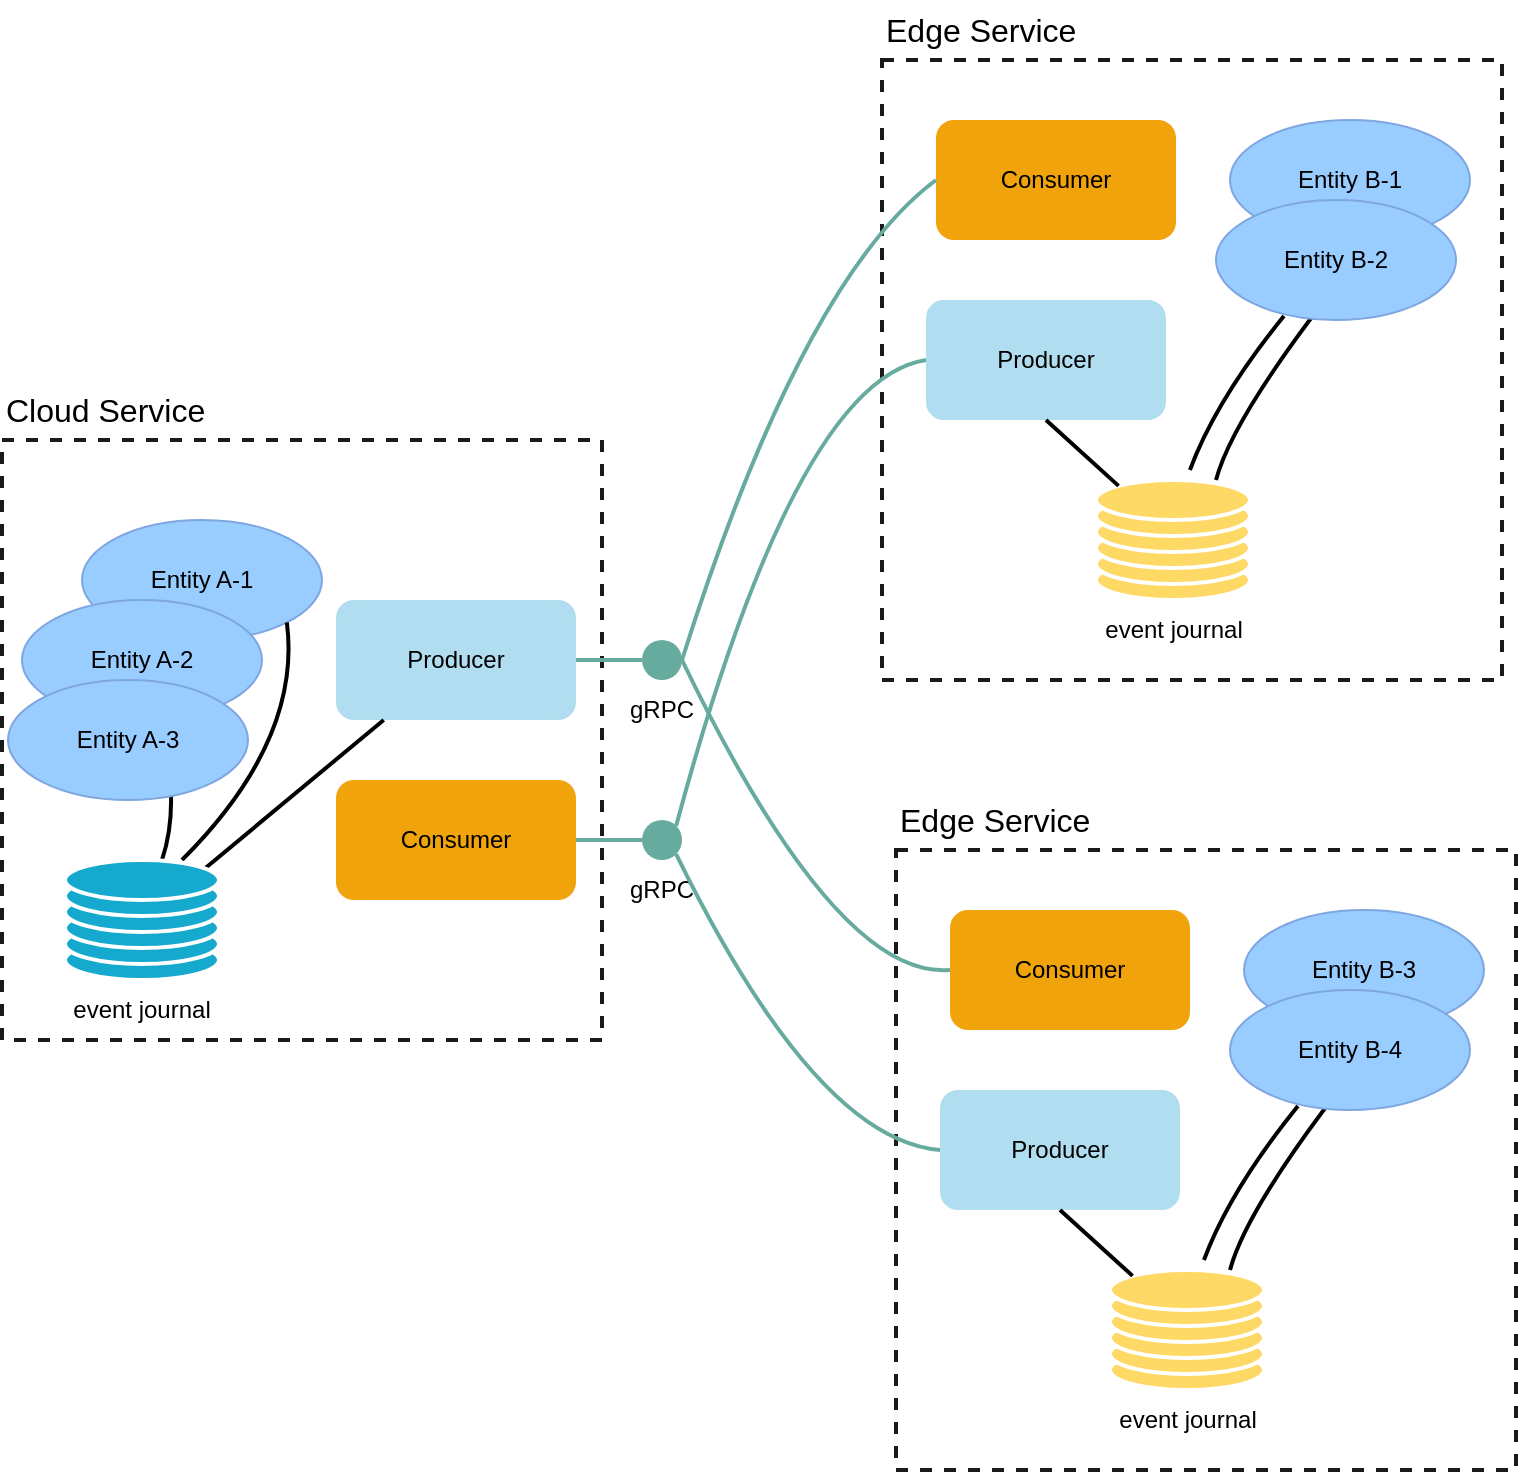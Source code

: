 <mxfile version="21.7.2" type="device">
  <diagram name="Page-1" id="AsP60JgBl1jaJY_T1ypP">
    <mxGraphModel dx="1194" dy="509" grid="1" gridSize="10" guides="1" tooltips="1" connect="1" arrows="1" fold="1" page="1" pageScale="1" pageWidth="827" pageHeight="1169" math="0" shadow="0">
      <root>
        <mxCell id="0" />
        <mxCell id="1" parent="0" />
        <mxCell id="lgUJ_rjVDbTUjNWEhDuI-1" value="" style="whiteSpace=wrap;html=1;aspect=fixed;fillColor=#FFFFFF;strokeColor=#1A1A1A;dashed=1;strokeWidth=2;" vertex="1" parent="1">
          <mxGeometry x="453" y="50" width="310" height="310" as="geometry" />
        </mxCell>
        <mxCell id="lgUJ_rjVDbTUjNWEhDuI-2" value="" style="whiteSpace=wrap;html=1;aspect=fixed;fillColor=#FFFFFF;strokeColor=#1A1A1A;dashed=1;strokeWidth=2;" vertex="1" parent="1">
          <mxGeometry x="13" y="240" width="300" height="300" as="geometry" />
        </mxCell>
        <mxCell id="lgUJ_rjVDbTUjNWEhDuI-3" value="Producer" style="rounded=1;whiteSpace=wrap;html=1;fillColor=#b1ddf0;strokeColor=none;" vertex="1" parent="1">
          <mxGeometry x="180" y="320" width="120" height="60" as="geometry" />
        </mxCell>
        <mxCell id="lgUJ_rjVDbTUjNWEhDuI-4" value="Entity A-1" style="ellipse;whiteSpace=wrap;html=1;fillColor=#99CCFF;strokeColor=#7EA6E0;fontColor=#000000;" vertex="1" parent="1">
          <mxGeometry x="53" y="280" width="120" height="60" as="geometry" />
        </mxCell>
        <mxCell id="lgUJ_rjVDbTUjNWEhDuI-5" value="Entity A-2" style="ellipse;whiteSpace=wrap;html=1;fillColor=#99CCFF;strokeColor=#7EA6E0;fontColor=#000000;" vertex="1" parent="1">
          <mxGeometry x="23" y="320" width="120" height="60" as="geometry" />
        </mxCell>
        <mxCell id="lgUJ_rjVDbTUjNWEhDuI-6" value="" style="endArrow=none;html=1;exitX=0.567;exitY=0.983;exitDx=0;exitDy=0;exitPerimeter=0;entryX=0.5;entryY=0;entryDx=0;entryDy=0;entryPerimeter=0;strokeWidth=2;endFill=0;jumpStyle=none;strokeColor=default;curved=1;" edge="1" parent="1" source="lgUJ_rjVDbTUjNWEhDuI-5">
          <mxGeometry width="50" height="50" relative="1" as="geometry">
            <mxPoint x="333" y="560" as="sourcePoint" />
            <mxPoint x="93" y="450" as="targetPoint" />
            <Array as="points">
              <mxPoint x="103" y="420" />
            </Array>
          </mxGeometry>
        </mxCell>
        <mxCell id="lgUJ_rjVDbTUjNWEhDuI-7" value="" style="endArrow=none;html=1;exitX=1;exitY=1;exitDx=0;exitDy=0;strokeWidth=2;endFill=0;curved=1;" edge="1" parent="1" source="lgUJ_rjVDbTUjNWEhDuI-4">
          <mxGeometry width="50" height="50" relative="1" as="geometry">
            <mxPoint x="101" y="389" as="sourcePoint" />
            <mxPoint x="103" y="450" as="targetPoint" />
            <Array as="points">
              <mxPoint x="163" y="390" />
            </Array>
          </mxGeometry>
        </mxCell>
        <mxCell id="lgUJ_rjVDbTUjNWEhDuI-8" value="" style="endArrow=none;html=1;exitX=0.855;exitY=0;exitDx=0;exitDy=4.35;strokeWidth=2;endFill=0;exitPerimeter=0;curved=1;" edge="1" parent="1" target="lgUJ_rjVDbTUjNWEhDuI-3">
          <mxGeometry width="50" height="50" relative="1" as="geometry">
            <mxPoint x="114.3" y="454.35" as="sourcePoint" />
            <mxPoint x="153" y="460" as="targetPoint" />
          </mxGeometry>
        </mxCell>
        <mxCell id="lgUJ_rjVDbTUjNWEhDuI-10" value="Consumer" style="rounded=1;whiteSpace=wrap;html=1;fillColor=#f0a30a;fontColor=#000000;strokeColor=none;" vertex="1" parent="1">
          <mxGeometry x="480" y="80" width="120" height="60" as="geometry" />
        </mxCell>
        <mxCell id="lgUJ_rjVDbTUjNWEhDuI-11" value="" style="endArrow=none;html=1;rounded=0;strokeWidth=2;endFill=0;entryX=0;entryY=0.5;entryDx=0;entryDy=0;exitX=1;exitY=0.5;exitDx=0;exitDy=0;fillColor=#f0a30a;strokeColor=#67AB9F;" edge="1" parent="1" source="lgUJ_rjVDbTUjNWEhDuI-3" target="lgUJ_rjVDbTUjNWEhDuI-12">
          <mxGeometry width="50" height="50" relative="1" as="geometry">
            <mxPoint x="303" y="299.496" as="sourcePoint" />
            <mxPoint x="333" y="299.51" as="targetPoint" />
          </mxGeometry>
        </mxCell>
        <mxCell id="lgUJ_rjVDbTUjNWEhDuI-12" value="" style="ellipse;whiteSpace=wrap;html=1;aspect=fixed;fillColor=#67AB9F;strokeColor=none;" vertex="1" parent="1">
          <mxGeometry x="333" y="340" width="20" height="20" as="geometry" />
        </mxCell>
        <mxCell id="lgUJ_rjVDbTUjNWEhDuI-13" value="gRPC" style="text;html=1;strokeColor=none;fillColor=none;align=center;verticalAlign=middle;whiteSpace=wrap;rounded=0;" vertex="1" parent="1">
          <mxGeometry x="313" y="360" width="60" height="30" as="geometry" />
        </mxCell>
        <mxCell id="lgUJ_rjVDbTUjNWEhDuI-14" value="" style="endArrow=none;html=1;entryX=0;entryY=0.5;entryDx=0;entryDy=0;exitX=1;exitY=0.5;exitDx=0;exitDy=0;strokeWidth=2;curved=1;strokeColor=#67AB9F;fillColor=#f0a30a;" edge="1" parent="1" source="lgUJ_rjVDbTUjNWEhDuI-12" target="lgUJ_rjVDbTUjNWEhDuI-10">
          <mxGeometry width="50" height="50" relative="1" as="geometry">
            <mxPoint x="393" y="840" as="sourcePoint" />
            <mxPoint x="443" y="790" as="targetPoint" />
            <Array as="points">
              <mxPoint x="413" y="160" />
            </Array>
          </mxGeometry>
        </mxCell>
        <mxCell id="lgUJ_rjVDbTUjNWEhDuI-15" value="Entity A-3" style="ellipse;whiteSpace=wrap;html=1;fillColor=#99CCFF;strokeColor=#7EA6E0;fontColor=#000000;" vertex="1" parent="1">
          <mxGeometry x="16" y="360" width="120" height="60" as="geometry" />
        </mxCell>
        <mxCell id="lgUJ_rjVDbTUjNWEhDuI-17" value="Cloud Service" style="text;html=1;strokeColor=none;fillColor=none;align=left;verticalAlign=middle;whiteSpace=wrap;rounded=0;fontSize=16;" vertex="1" parent="1">
          <mxGeometry x="13" y="210" width="140" height="30" as="geometry" />
        </mxCell>
        <mxCell id="lgUJ_rjVDbTUjNWEhDuI-18" value="Edge Service" style="text;html=1;strokeColor=none;fillColor=none;align=left;verticalAlign=middle;whiteSpace=wrap;rounded=0;fontSize=16;" vertex="1" parent="1">
          <mxGeometry x="453" y="20" width="140" height="30" as="geometry" />
        </mxCell>
        <mxCell id="lgUJ_rjVDbTUjNWEhDuI-19" value="" style="group" vertex="1" connectable="0" parent="1">
          <mxGeometry x="44.5" y="450" width="77" height="60" as="geometry" />
        </mxCell>
        <mxCell id="lgUJ_rjVDbTUjNWEhDuI-20" value="" style="ellipse;whiteSpace=wrap;html=1;fillColor=#15a9ce;strokeColor=#FFFFFF;strokeWidth=2;" vertex="1" parent="lgUJ_rjVDbTUjNWEhDuI-19">
          <mxGeometry y="40" width="77" height="20" as="geometry" />
        </mxCell>
        <mxCell id="lgUJ_rjVDbTUjNWEhDuI-21" value="" style="ellipse;whiteSpace=wrap;html=1;fillColor=#15a9ce;strokeColor=#FFFFFF;strokeWidth=2;" vertex="1" parent="lgUJ_rjVDbTUjNWEhDuI-19">
          <mxGeometry y="32" width="77" height="20" as="geometry" />
        </mxCell>
        <mxCell id="lgUJ_rjVDbTUjNWEhDuI-22" value="" style="ellipse;whiteSpace=wrap;html=1;fillColor=#15a9ce;strokeColor=#FFFFFF;strokeWidth=2;" vertex="1" parent="lgUJ_rjVDbTUjNWEhDuI-19">
          <mxGeometry y="24" width="77" height="20" as="geometry" />
        </mxCell>
        <mxCell id="lgUJ_rjVDbTUjNWEhDuI-23" value="" style="ellipse;whiteSpace=wrap;html=1;fillColor=#15a9ce;strokeColor=#FFFFFF;strokeWidth=2;" vertex="1" parent="lgUJ_rjVDbTUjNWEhDuI-19">
          <mxGeometry y="16" width="77" height="20" as="geometry" />
        </mxCell>
        <mxCell id="lgUJ_rjVDbTUjNWEhDuI-24" value="" style="ellipse;whiteSpace=wrap;html=1;fillColor=#15a9ce;strokeColor=#FFFFFF;strokeWidth=2;" vertex="1" parent="lgUJ_rjVDbTUjNWEhDuI-19">
          <mxGeometry y="8" width="77" height="20" as="geometry" />
        </mxCell>
        <mxCell id="lgUJ_rjVDbTUjNWEhDuI-25" value="" style="ellipse;whiteSpace=wrap;html=1;fillColor=#15a9ce;strokeColor=#FFFFFF;strokeWidth=2;" vertex="1" parent="lgUJ_rjVDbTUjNWEhDuI-19">
          <mxGeometry width="77" height="20" as="geometry" />
        </mxCell>
        <mxCell id="lgUJ_rjVDbTUjNWEhDuI-26" value="event journal" style="text;html=1;strokeColor=none;fillColor=none;align=center;verticalAlign=middle;whiteSpace=wrap;rounded=0;" vertex="1" parent="1">
          <mxGeometry x="35.25" y="510" width="95.5" height="30" as="geometry" />
        </mxCell>
        <mxCell id="lgUJ_rjVDbTUjNWEhDuI-27" value="event journal" style="text;html=1;strokeColor=none;fillColor=none;align=center;verticalAlign=middle;whiteSpace=wrap;rounded=0;" vertex="1" parent="1">
          <mxGeometry x="550.75" y="320" width="95.5" height="30" as="geometry" />
        </mxCell>
        <mxCell id="lgUJ_rjVDbTUjNWEhDuI-28" value="" style="group" vertex="1" connectable="0" parent="1">
          <mxGeometry x="560" y="260" width="77" height="60" as="geometry" />
        </mxCell>
        <mxCell id="lgUJ_rjVDbTUjNWEhDuI-29" value="" style="ellipse;whiteSpace=wrap;html=1;fillColor=#FFD966;strokeColor=#FFFFFF;strokeWidth=2;" vertex="1" parent="lgUJ_rjVDbTUjNWEhDuI-28">
          <mxGeometry y="40" width="77" height="20" as="geometry" />
        </mxCell>
        <mxCell id="lgUJ_rjVDbTUjNWEhDuI-30" value="" style="ellipse;whiteSpace=wrap;html=1;fillColor=#FFD966;strokeColor=#FFFFFF;strokeWidth=2;" vertex="1" parent="lgUJ_rjVDbTUjNWEhDuI-28">
          <mxGeometry y="32" width="77" height="20" as="geometry" />
        </mxCell>
        <mxCell id="lgUJ_rjVDbTUjNWEhDuI-31" value="" style="ellipse;whiteSpace=wrap;html=1;fillColor=#FFD966;strokeColor=#FFFFFF;strokeWidth=2;" vertex="1" parent="lgUJ_rjVDbTUjNWEhDuI-28">
          <mxGeometry y="24" width="77" height="20" as="geometry" />
        </mxCell>
        <mxCell id="lgUJ_rjVDbTUjNWEhDuI-32" value="" style="ellipse;whiteSpace=wrap;html=1;fillColor=#FFD966;strokeColor=#FFFFFF;strokeWidth=2;container=0;" vertex="1" parent="lgUJ_rjVDbTUjNWEhDuI-28">
          <mxGeometry y="16" width="77" height="20" as="geometry" />
        </mxCell>
        <mxCell id="lgUJ_rjVDbTUjNWEhDuI-33" value="" style="ellipse;whiteSpace=wrap;html=1;fillColor=#FFD966;strokeColor=#FFFFFF;strokeWidth=2;" vertex="1" parent="lgUJ_rjVDbTUjNWEhDuI-28">
          <mxGeometry y="8" width="77" height="20" as="geometry" />
        </mxCell>
        <mxCell id="lgUJ_rjVDbTUjNWEhDuI-34" value="" style="ellipse;whiteSpace=wrap;html=1;fillColor=#FFD966;strokeColor=#FFFFFF;strokeWidth=2;" vertex="1" parent="lgUJ_rjVDbTUjNWEhDuI-28">
          <mxGeometry width="77" height="20" as="geometry" />
        </mxCell>
        <mxCell id="lgUJ_rjVDbTUjNWEhDuI-35" value="Consumer" style="rounded=1;whiteSpace=wrap;html=1;fillColor=#f0a30a;fontColor=#000000;strokeColor=none;" vertex="1" parent="1">
          <mxGeometry x="180" y="410" width="120" height="60" as="geometry" />
        </mxCell>
        <mxCell id="lgUJ_rjVDbTUjNWEhDuI-36" value="" style="endArrow=none;html=1;rounded=0;strokeWidth=2;endFill=0;entryX=0;entryY=0.5;entryDx=0;entryDy=0;exitX=1;exitY=0.5;exitDx=0;exitDy=0;fillColor=#f0a30a;strokeColor=#67AB9F;" edge="1" parent="1" target="lgUJ_rjVDbTUjNWEhDuI-37">
          <mxGeometry width="50" height="50" relative="1" as="geometry">
            <mxPoint x="300" y="440" as="sourcePoint" />
            <mxPoint x="333" y="389.51" as="targetPoint" />
          </mxGeometry>
        </mxCell>
        <mxCell id="lgUJ_rjVDbTUjNWEhDuI-37" value="" style="ellipse;whiteSpace=wrap;html=1;aspect=fixed;fillColor=#67AB9F;strokeColor=none;" vertex="1" parent="1">
          <mxGeometry x="333" y="430" width="20" height="20" as="geometry" />
        </mxCell>
        <mxCell id="lgUJ_rjVDbTUjNWEhDuI-38" value="gRPC" style="text;html=1;strokeColor=none;fillColor=none;align=center;verticalAlign=middle;whiteSpace=wrap;rounded=0;" vertex="1" parent="1">
          <mxGeometry x="313" y="450" width="60" height="30" as="geometry" />
        </mxCell>
        <mxCell id="lgUJ_rjVDbTUjNWEhDuI-40" value="Producer" style="rounded=1;whiteSpace=wrap;html=1;fillColor=#b1ddf0;strokeColor=none;" vertex="1" parent="1">
          <mxGeometry x="475" y="170" width="120" height="60" as="geometry" />
        </mxCell>
        <mxCell id="lgUJ_rjVDbTUjNWEhDuI-41" style="rounded=0;orthogonalLoop=1;jettySize=auto;html=1;exitX=0.5;exitY=1;exitDx=0;exitDy=0;endArrow=none;endFill=0;strokeWidth=2;entryX=0;entryY=0;entryDx=0;entryDy=0;" edge="1" parent="1" source="lgUJ_rjVDbTUjNWEhDuI-40" target="lgUJ_rjVDbTUjNWEhDuI-34">
          <mxGeometry relative="1" as="geometry">
            <mxPoint x="603" y="269" as="targetPoint" />
            <mxPoint x="550" y="150" as="sourcePoint" />
          </mxGeometry>
        </mxCell>
        <mxCell id="lgUJ_rjVDbTUjNWEhDuI-42" value="" style="endArrow=none;html=1;exitX=0.408;exitY=0.967;exitDx=0;exitDy=0;strokeWidth=2;endFill=0;curved=1;strokeColor=default;exitPerimeter=0;entryX=0.61;entryY=-0.25;entryDx=0;entryDy=0;entryPerimeter=0;" edge="1" parent="1" target="lgUJ_rjVDbTUjNWEhDuI-34">
          <mxGeometry width="50" height="50" relative="1" as="geometry">
            <mxPoint x="653.96" y="178.02" as="sourcePoint" />
            <mxPoint x="600" y="280" as="targetPoint" />
            <Array as="points">
              <mxPoint x="620" y="220" />
            </Array>
          </mxGeometry>
        </mxCell>
        <mxCell id="lgUJ_rjVDbTUjNWEhDuI-43" value="" style="endArrow=none;html=1;exitX=1;exitY=0;exitDx=0;exitDy=0;strokeWidth=2;endFill=0;curved=1;strokeColor=default;" edge="1" parent="1">
          <mxGeometry width="50" height="50" relative="1" as="geometry">
            <mxPoint x="707.426" y="128.787" as="sourcePoint" />
            <mxPoint x="620" y="260" as="targetPoint" />
            <Array as="points">
              <mxPoint x="630" y="222" />
            </Array>
          </mxGeometry>
        </mxCell>
        <mxCell id="lgUJ_rjVDbTUjNWEhDuI-44" value="Entity B-1" style="ellipse;whiteSpace=wrap;html=1;fillColor=#99CCFF;strokeColor=#7EA6E0;fontColor=#000000;" vertex="1" parent="1">
          <mxGeometry x="627" y="80" width="120" height="60" as="geometry" />
        </mxCell>
        <mxCell id="lgUJ_rjVDbTUjNWEhDuI-45" value="Entity B-2" style="ellipse;whiteSpace=wrap;html=1;fillColor=#99CCFF;strokeColor=#7EA6E0;fontColor=#000000;" vertex="1" parent="1">
          <mxGeometry x="620" y="120" width="120" height="60" as="geometry" />
        </mxCell>
        <mxCell id="lgUJ_rjVDbTUjNWEhDuI-46" value="" style="endArrow=none;html=1;entryX=0;entryY=0.5;entryDx=0;entryDy=0;exitX=1;exitY=0;exitDx=0;exitDy=0;strokeWidth=2;curved=1;strokeColor=#67AB9F;fillColor=#f0a30a;" edge="1" parent="1" source="lgUJ_rjVDbTUjNWEhDuI-37" target="lgUJ_rjVDbTUjNWEhDuI-40">
          <mxGeometry width="50" height="50" relative="1" as="geometry">
            <mxPoint x="363" y="360" as="sourcePoint" />
            <mxPoint x="490" y="120" as="targetPoint" />
            <Array as="points">
              <mxPoint x="410" y="210" />
            </Array>
          </mxGeometry>
        </mxCell>
        <mxCell id="lgUJ_rjVDbTUjNWEhDuI-47" value="" style="whiteSpace=wrap;html=1;aspect=fixed;fillColor=#FFFFFF;strokeColor=#1A1A1A;dashed=1;strokeWidth=2;" vertex="1" parent="1">
          <mxGeometry x="460" y="445" width="310" height="310" as="geometry" />
        </mxCell>
        <mxCell id="lgUJ_rjVDbTUjNWEhDuI-48" value="Consumer" style="rounded=1;whiteSpace=wrap;html=1;fillColor=#f0a30a;fontColor=#000000;strokeColor=none;" vertex="1" parent="1">
          <mxGeometry x="487" y="475" width="120" height="60" as="geometry" />
        </mxCell>
        <mxCell id="lgUJ_rjVDbTUjNWEhDuI-49" value="Edge Service" style="text;html=1;strokeColor=none;fillColor=none;align=left;verticalAlign=middle;whiteSpace=wrap;rounded=0;fontSize=16;" vertex="1" parent="1">
          <mxGeometry x="460" y="415" width="140" height="30" as="geometry" />
        </mxCell>
        <mxCell id="lgUJ_rjVDbTUjNWEhDuI-50" value="event journal" style="text;html=1;strokeColor=none;fillColor=none;align=center;verticalAlign=middle;whiteSpace=wrap;rounded=0;" vertex="1" parent="1">
          <mxGeometry x="557.75" y="715" width="95.5" height="30" as="geometry" />
        </mxCell>
        <mxCell id="lgUJ_rjVDbTUjNWEhDuI-51" value="" style="group" vertex="1" connectable="0" parent="1">
          <mxGeometry x="567" y="655" width="77" height="60" as="geometry" />
        </mxCell>
        <mxCell id="lgUJ_rjVDbTUjNWEhDuI-52" value="" style="ellipse;whiteSpace=wrap;html=1;fillColor=#FFD966;strokeColor=#FFFFFF;strokeWidth=2;" vertex="1" parent="lgUJ_rjVDbTUjNWEhDuI-51">
          <mxGeometry y="40" width="77" height="20" as="geometry" />
        </mxCell>
        <mxCell id="lgUJ_rjVDbTUjNWEhDuI-53" value="" style="ellipse;whiteSpace=wrap;html=1;fillColor=#FFD966;strokeColor=#FFFFFF;strokeWidth=2;" vertex="1" parent="lgUJ_rjVDbTUjNWEhDuI-51">
          <mxGeometry y="32" width="77" height="20" as="geometry" />
        </mxCell>
        <mxCell id="lgUJ_rjVDbTUjNWEhDuI-54" value="" style="ellipse;whiteSpace=wrap;html=1;fillColor=#FFD966;strokeColor=#FFFFFF;strokeWidth=2;" vertex="1" parent="lgUJ_rjVDbTUjNWEhDuI-51">
          <mxGeometry y="24" width="77" height="20" as="geometry" />
        </mxCell>
        <mxCell id="lgUJ_rjVDbTUjNWEhDuI-55" value="" style="ellipse;whiteSpace=wrap;html=1;fillColor=#FFD966;strokeColor=#FFFFFF;strokeWidth=2;container=0;" vertex="1" parent="lgUJ_rjVDbTUjNWEhDuI-51">
          <mxGeometry y="16" width="77" height="20" as="geometry" />
        </mxCell>
        <mxCell id="lgUJ_rjVDbTUjNWEhDuI-56" value="" style="ellipse;whiteSpace=wrap;html=1;fillColor=#FFD966;strokeColor=#FFFFFF;strokeWidth=2;" vertex="1" parent="lgUJ_rjVDbTUjNWEhDuI-51">
          <mxGeometry y="8" width="77" height="20" as="geometry" />
        </mxCell>
        <mxCell id="lgUJ_rjVDbTUjNWEhDuI-57" value="" style="ellipse;whiteSpace=wrap;html=1;fillColor=#FFD966;strokeColor=#FFFFFF;strokeWidth=2;" vertex="1" parent="lgUJ_rjVDbTUjNWEhDuI-51">
          <mxGeometry width="77" height="20" as="geometry" />
        </mxCell>
        <mxCell id="lgUJ_rjVDbTUjNWEhDuI-58" value="Producer" style="rounded=1;whiteSpace=wrap;html=1;fillColor=#b1ddf0;strokeColor=none;" vertex="1" parent="1">
          <mxGeometry x="482" y="565" width="120" height="60" as="geometry" />
        </mxCell>
        <mxCell id="lgUJ_rjVDbTUjNWEhDuI-59" style="rounded=0;orthogonalLoop=1;jettySize=auto;html=1;exitX=0.5;exitY=1;exitDx=0;exitDy=0;endArrow=none;endFill=0;strokeWidth=2;entryX=0;entryY=0;entryDx=0;entryDy=0;" edge="1" parent="1" source="lgUJ_rjVDbTUjNWEhDuI-58" target="lgUJ_rjVDbTUjNWEhDuI-57">
          <mxGeometry relative="1" as="geometry">
            <mxPoint x="610" y="664" as="targetPoint" />
            <mxPoint x="557" y="545" as="sourcePoint" />
          </mxGeometry>
        </mxCell>
        <mxCell id="lgUJ_rjVDbTUjNWEhDuI-60" value="" style="endArrow=none;html=1;exitX=0.408;exitY=0.967;exitDx=0;exitDy=0;strokeWidth=2;endFill=0;curved=1;strokeColor=default;exitPerimeter=0;entryX=0.61;entryY=-0.25;entryDx=0;entryDy=0;entryPerimeter=0;" edge="1" parent="1" target="lgUJ_rjVDbTUjNWEhDuI-57">
          <mxGeometry width="50" height="50" relative="1" as="geometry">
            <mxPoint x="660.96" y="573.02" as="sourcePoint" />
            <mxPoint x="607" y="675" as="targetPoint" />
            <Array as="points">
              <mxPoint x="627" y="615" />
            </Array>
          </mxGeometry>
        </mxCell>
        <mxCell id="lgUJ_rjVDbTUjNWEhDuI-61" value="" style="endArrow=none;html=1;exitX=1;exitY=0;exitDx=0;exitDy=0;strokeWidth=2;endFill=0;curved=1;strokeColor=default;" edge="1" parent="1">
          <mxGeometry width="50" height="50" relative="1" as="geometry">
            <mxPoint x="714.426" y="523.787" as="sourcePoint" />
            <mxPoint x="627" y="655" as="targetPoint" />
            <Array as="points">
              <mxPoint x="637" y="617" />
            </Array>
          </mxGeometry>
        </mxCell>
        <mxCell id="lgUJ_rjVDbTUjNWEhDuI-62" value="Entity B-3" style="ellipse;whiteSpace=wrap;html=1;fillColor=#99CCFF;strokeColor=#7EA6E0;fontColor=#000000;" vertex="1" parent="1">
          <mxGeometry x="634" y="475" width="120" height="60" as="geometry" />
        </mxCell>
        <mxCell id="lgUJ_rjVDbTUjNWEhDuI-63" value="Entity B-4" style="ellipse;whiteSpace=wrap;html=1;fillColor=#99CCFF;strokeColor=#7EA6E0;fontColor=#000000;" vertex="1" parent="1">
          <mxGeometry x="627" y="515" width="120" height="60" as="geometry" />
        </mxCell>
        <mxCell id="lgUJ_rjVDbTUjNWEhDuI-64" value="" style="endArrow=none;html=1;entryX=0;entryY=0.5;entryDx=0;entryDy=0;exitX=1;exitY=1;exitDx=0;exitDy=0;strokeWidth=2;curved=1;strokeColor=#67AB9F;fillColor=#f0a30a;" edge="1" parent="1" source="lgUJ_rjVDbTUjNWEhDuI-37" target="lgUJ_rjVDbTUjNWEhDuI-58">
          <mxGeometry width="50" height="50" relative="1" as="geometry">
            <mxPoint x="360" y="443" as="sourcePoint" />
            <mxPoint x="485" y="210" as="targetPoint" />
            <Array as="points">
              <mxPoint x="420" y="590" />
            </Array>
          </mxGeometry>
        </mxCell>
        <mxCell id="lgUJ_rjVDbTUjNWEhDuI-65" value="" style="endArrow=none;html=1;entryX=0;entryY=0.5;entryDx=0;entryDy=0;exitX=1;exitY=0.5;exitDx=0;exitDy=0;strokeWidth=2;curved=1;strokeColor=#67AB9F;fillColor=#f0a30a;" edge="1" parent="1" source="lgUJ_rjVDbTUjNWEhDuI-12" target="lgUJ_rjVDbTUjNWEhDuI-48">
          <mxGeometry width="50" height="50" relative="1" as="geometry">
            <mxPoint x="360" y="457" as="sourcePoint" />
            <mxPoint x="492" y="605" as="targetPoint" />
            <Array as="points">
              <mxPoint x="430" y="510" />
            </Array>
          </mxGeometry>
        </mxCell>
      </root>
    </mxGraphModel>
  </diagram>
</mxfile>
